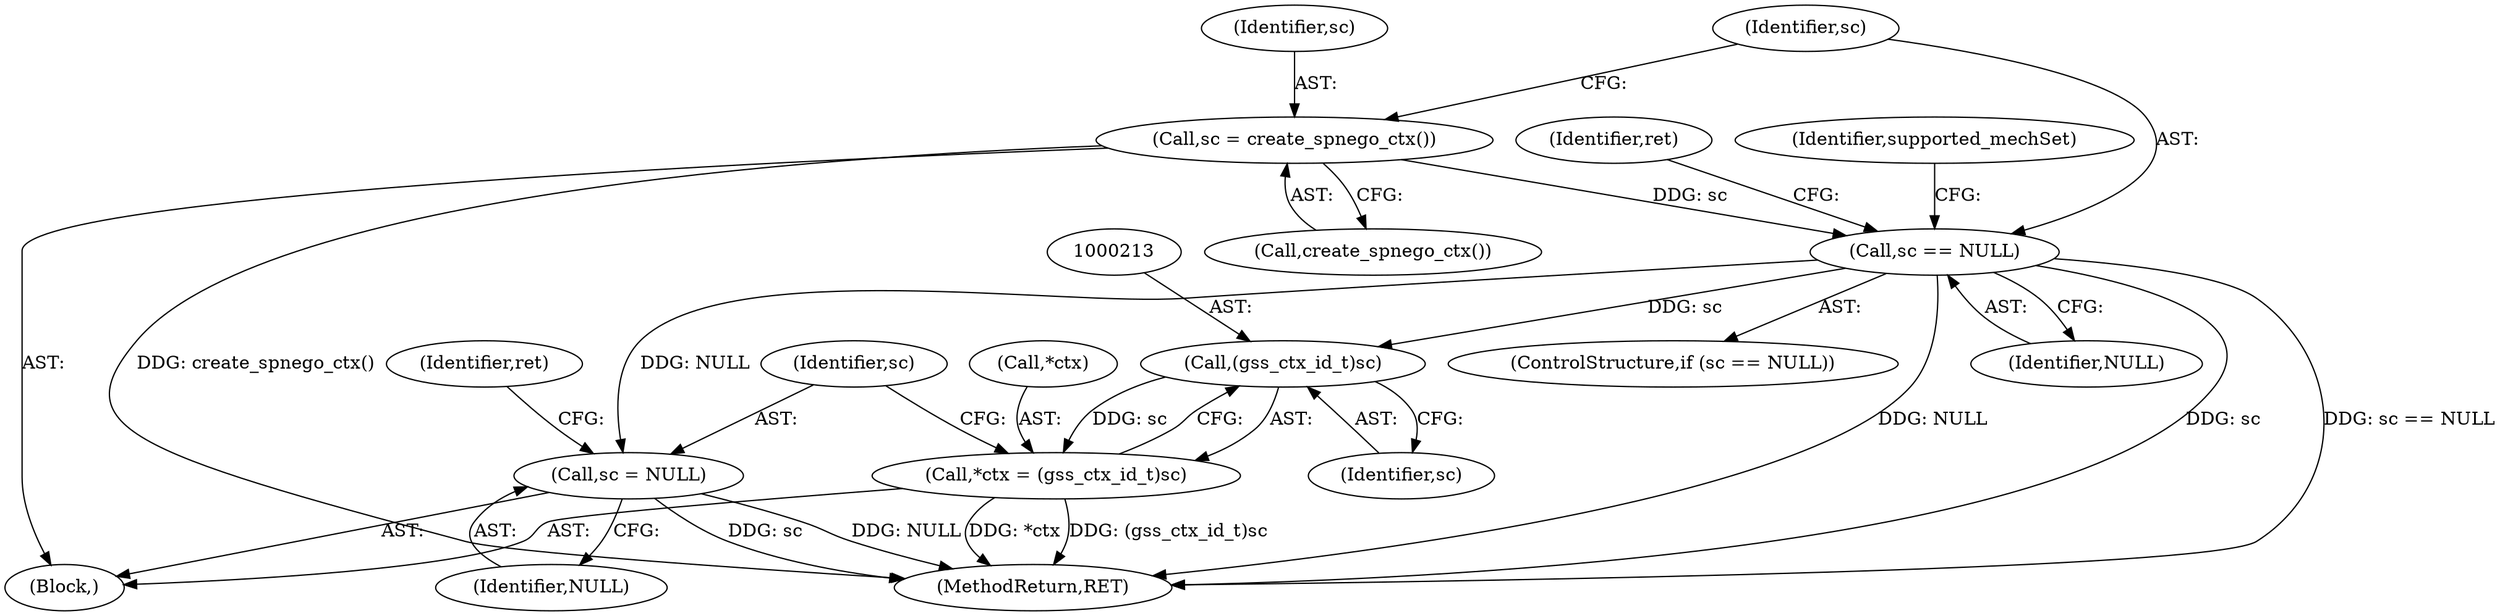 digraph "1_krb5_b51b33f2bc5d1497ddf5bd107f791c101695000d@API" {
"1000165" [label="(Call,sc = create_spnego_ctx())"];
"1000169" [label="(Call,sc == NULL)"];
"1000212" [label="(Call,(gss_ctx_id_t)sc)"];
"1000209" [label="(Call,*ctx = (gss_ctx_id_t)sc)"];
"1000215" [label="(Call,sc = NULL)"];
"1000212" [label="(Call,(gss_ctx_id_t)sc)"];
"1000219" [label="(Identifier,ret)"];
"1000167" [label="(Call,create_spnego_ctx())"];
"1000168" [label="(ControlStructure,if (sc == NULL))"];
"1000214" [label="(Identifier,sc)"];
"1000174" [label="(Identifier,ret)"];
"1000210" [label="(Call,*ctx)"];
"1000171" [label="(Identifier,NULL)"];
"1000166" [label="(Identifier,sc)"];
"1000180" [label="(Identifier,supported_mechSet)"];
"1000209" [label="(Call,*ctx = (gss_ctx_id_t)sc)"];
"1000165" [label="(Call,sc = create_spnego_ctx())"];
"1000169" [label="(Call,sc == NULL)"];
"1000216" [label="(Identifier,sc)"];
"1000217" [label="(Identifier,NULL)"];
"1000232" [label="(MethodReturn,RET)"];
"1000108" [label="(Block,)"];
"1000215" [label="(Call,sc = NULL)"];
"1000170" [label="(Identifier,sc)"];
"1000165" -> "1000108"  [label="AST: "];
"1000165" -> "1000167"  [label="CFG: "];
"1000166" -> "1000165"  [label="AST: "];
"1000167" -> "1000165"  [label="AST: "];
"1000170" -> "1000165"  [label="CFG: "];
"1000165" -> "1000232"  [label="DDG: create_spnego_ctx()"];
"1000165" -> "1000169"  [label="DDG: sc"];
"1000169" -> "1000168"  [label="AST: "];
"1000169" -> "1000171"  [label="CFG: "];
"1000170" -> "1000169"  [label="AST: "];
"1000171" -> "1000169"  [label="AST: "];
"1000174" -> "1000169"  [label="CFG: "];
"1000180" -> "1000169"  [label="CFG: "];
"1000169" -> "1000232"  [label="DDG: sc == NULL"];
"1000169" -> "1000232"  [label="DDG: NULL"];
"1000169" -> "1000232"  [label="DDG: sc"];
"1000169" -> "1000212"  [label="DDG: sc"];
"1000169" -> "1000215"  [label="DDG: NULL"];
"1000212" -> "1000209"  [label="AST: "];
"1000212" -> "1000214"  [label="CFG: "];
"1000213" -> "1000212"  [label="AST: "];
"1000214" -> "1000212"  [label="AST: "];
"1000209" -> "1000212"  [label="CFG: "];
"1000212" -> "1000209"  [label="DDG: sc"];
"1000209" -> "1000108"  [label="AST: "];
"1000210" -> "1000209"  [label="AST: "];
"1000216" -> "1000209"  [label="CFG: "];
"1000209" -> "1000232"  [label="DDG: (gss_ctx_id_t)sc"];
"1000209" -> "1000232"  [label="DDG: *ctx"];
"1000215" -> "1000108"  [label="AST: "];
"1000215" -> "1000217"  [label="CFG: "];
"1000216" -> "1000215"  [label="AST: "];
"1000217" -> "1000215"  [label="AST: "];
"1000219" -> "1000215"  [label="CFG: "];
"1000215" -> "1000232"  [label="DDG: sc"];
"1000215" -> "1000232"  [label="DDG: NULL"];
}
